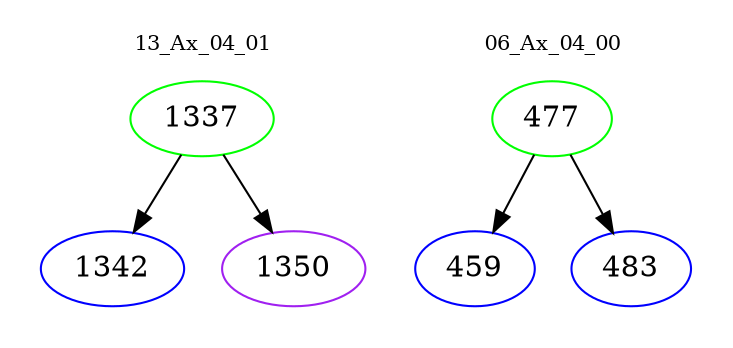 digraph{
subgraph cluster_0 {
color = white
label = "13_Ax_04_01";
fontsize=10;
T0_1337 [label="1337", color="green"]
T0_1337 -> T0_1342 [color="black"]
T0_1342 [label="1342", color="blue"]
T0_1337 -> T0_1350 [color="black"]
T0_1350 [label="1350", color="purple"]
}
subgraph cluster_1 {
color = white
label = "06_Ax_04_00";
fontsize=10;
T1_477 [label="477", color="green"]
T1_477 -> T1_459 [color="black"]
T1_459 [label="459", color="blue"]
T1_477 -> T1_483 [color="black"]
T1_483 [label="483", color="blue"]
}
}
